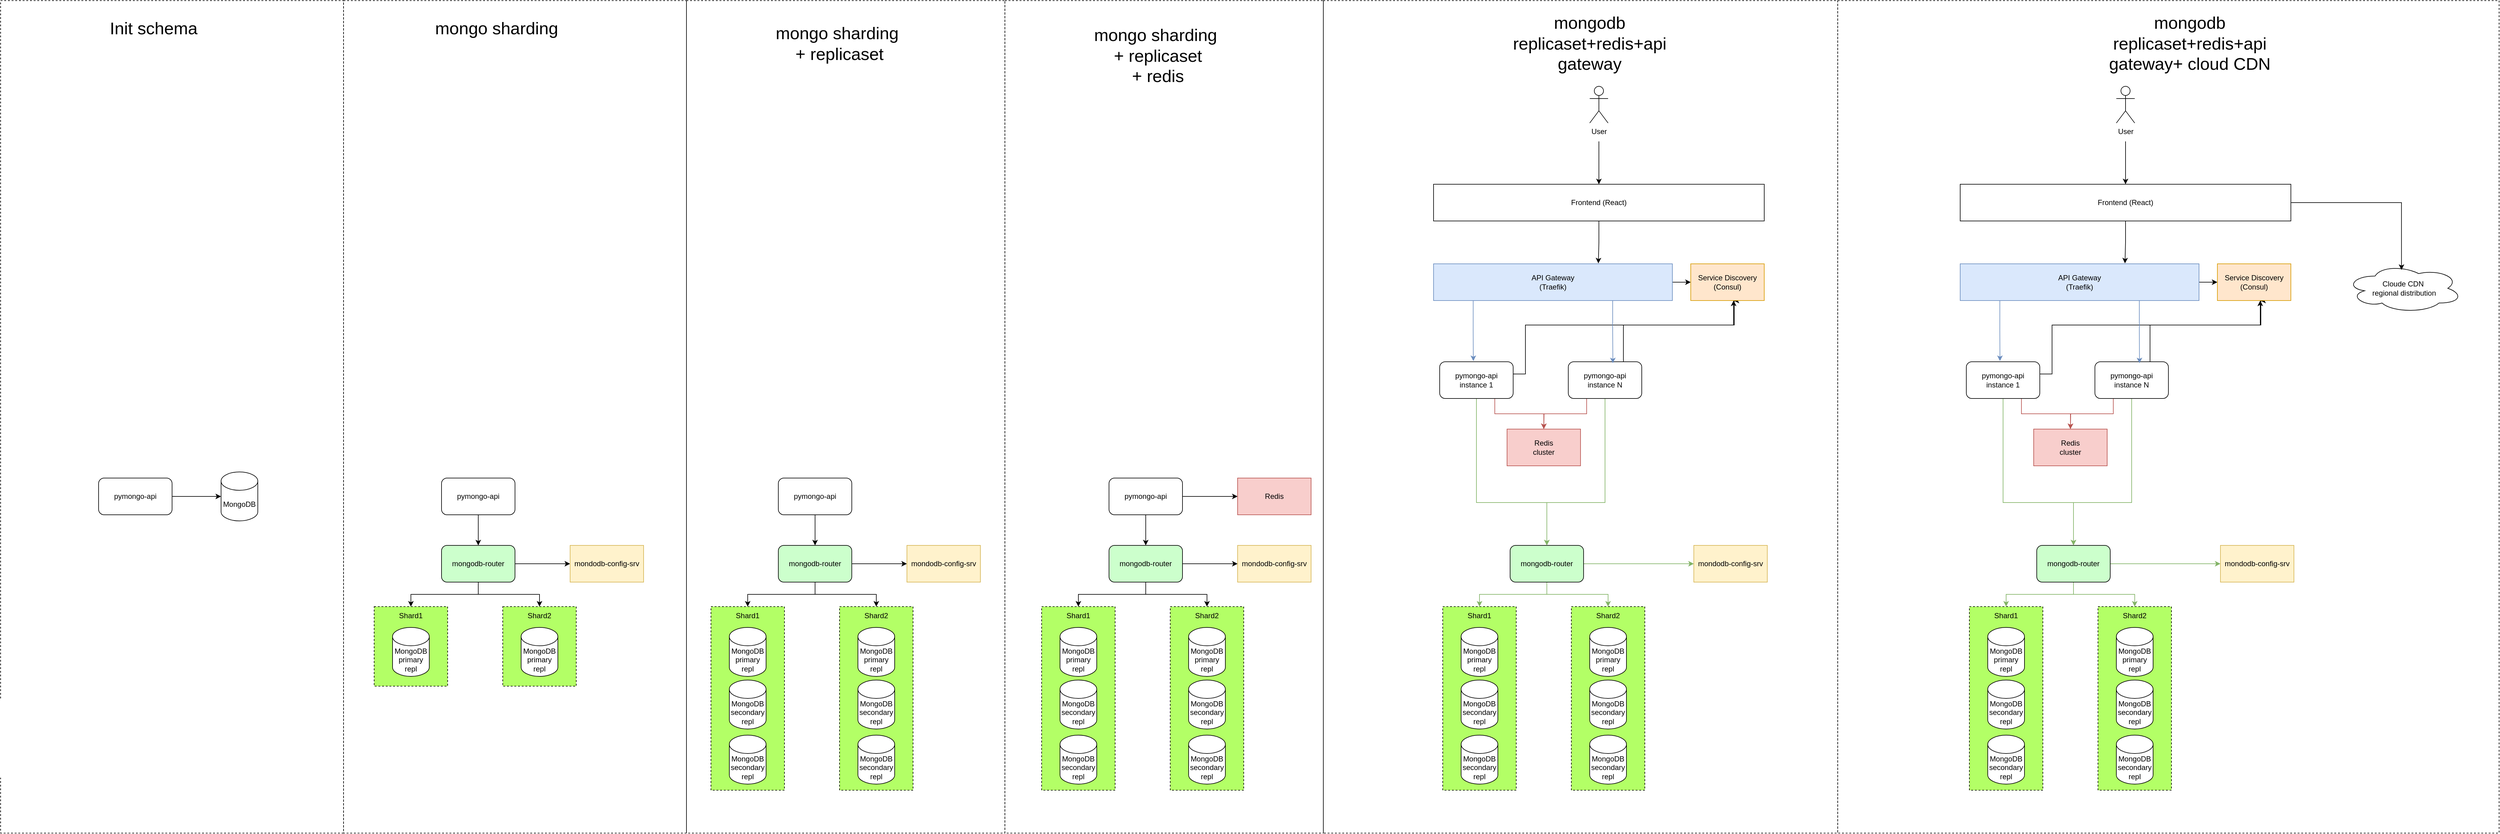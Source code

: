 <mxfile version="24.7.6">
  <diagram name="Page-1" id="-H_mtQnk-PTXWXPvYvuk">
    <mxGraphModel dx="7736" dy="3444" grid="1" gridSize="10" guides="1" tooltips="1" connect="1" arrows="1" fold="1" page="0" pageScale="1" pageWidth="1169" pageHeight="827" math="0" shadow="0">
      <root>
        <mxCell id="0" />
        <mxCell id="1" parent="0" />
        <mxCell id="Usay778_qNBnWEz8IT-f-153" value="" style="rounded=0;whiteSpace=wrap;html=1;dashed=1;fillColor=none;" vertex="1" parent="1">
          <mxGeometry x="-1640" y="-280" width="560" height="1360" as="geometry" />
        </mxCell>
        <mxCell id="Usay778_qNBnWEz8IT-f-7" value="" style="rounded=0;whiteSpace=wrap;html=1;dashed=1;fillColor=#B3FF66;" vertex="1" parent="1">
          <mxGeometry x="715" y="710" width="120" height="300" as="geometry" />
        </mxCell>
        <mxCell id="zA23MoTUsTF4_91t8viU-2" value="MongoDB" style="shape=cylinder3;whiteSpace=wrap;html=1;boundedLbl=1;backgroundOutline=1;size=15;" parent="1" vertex="1">
          <mxGeometry x="-1280" y="490" width="60" height="80" as="geometry" />
        </mxCell>
        <mxCell id="zA23MoTUsTF4_91t8viU-3" value="pymongo-api" style="rounded=1;whiteSpace=wrap;html=1;" parent="1" vertex="1">
          <mxGeometry x="-1480" y="500" width="120" height="60" as="geometry" />
        </mxCell>
        <mxCell id="zA23MoTUsTF4_91t8viU-4" style="edgeStyle=orthogonalEdgeStyle;rounded=0;orthogonalLoop=1;jettySize=auto;html=1;exitX=1;exitY=0.5;exitDx=0;exitDy=0;entryX=0;entryY=0.5;entryDx=0;entryDy=0;entryPerimeter=0;" parent="1" source="zA23MoTUsTF4_91t8viU-3" target="zA23MoTUsTF4_91t8viU-2" edge="1">
          <mxGeometry relative="1" as="geometry" />
        </mxCell>
        <mxCell id="Usay778_qNBnWEz8IT-f-20" style="edgeStyle=orthogonalEdgeStyle;rounded=0;orthogonalLoop=1;jettySize=auto;html=1;exitX=0.5;exitY=1;exitDx=0;exitDy=0;entryX=0.5;entryY=0;entryDx=0;entryDy=0;fillColor=#d5e8d4;strokeColor=#82b366;" edge="1" parent="1" source="Usay778_qNBnWEz8IT-f-2" target="Usay778_qNBnWEz8IT-f-6">
          <mxGeometry relative="1" as="geometry">
            <Array as="points">
              <mxPoint x="770" y="540" />
              <mxPoint x="885" y="540" />
            </Array>
          </mxGeometry>
        </mxCell>
        <mxCell id="Usay778_qNBnWEz8IT-f-70" style="edgeStyle=orthogonalEdgeStyle;rounded=0;orthogonalLoop=1;jettySize=auto;html=1;exitX=1;exitY=0.5;exitDx=0;exitDy=0;" edge="1" parent="1">
          <mxGeometry relative="1" as="geometry">
            <mxPoint x="1190" y="210" as="targetPoint" />
            <mxPoint x="830" y="330" as="sourcePoint" />
            <Array as="points">
              <mxPoint x="850" y="330" />
              <mxPoint x="850" y="250" />
              <mxPoint x="1191" y="250" />
              <mxPoint x="1191" y="210" />
            </Array>
          </mxGeometry>
        </mxCell>
        <mxCell id="Usay778_qNBnWEz8IT-f-80" style="edgeStyle=orthogonalEdgeStyle;rounded=0;orthogonalLoop=1;jettySize=auto;html=1;exitX=0.75;exitY=1;exitDx=0;exitDy=0;entryX=0.5;entryY=0;entryDx=0;entryDy=0;fillColor=#f8cecc;strokeColor=#b85450;" edge="1" parent="1" source="Usay778_qNBnWEz8IT-f-2" target="Usay778_qNBnWEz8IT-f-21">
          <mxGeometry relative="1" as="geometry" />
        </mxCell>
        <mxCell id="Usay778_qNBnWEz8IT-f-2" value="pymongo-api&lt;br&gt;instance 1" style="rounded=1;whiteSpace=wrap;html=1;" vertex="1" parent="1">
          <mxGeometry x="710" y="310" width="120" height="60" as="geometry" />
        </mxCell>
        <mxCell id="Usay778_qNBnWEz8IT-f-4" value="MongoDB&lt;br&gt;primary repl" style="shape=cylinder3;whiteSpace=wrap;html=1;boundedLbl=1;backgroundOutline=1;size=15;" vertex="1" parent="1">
          <mxGeometry x="745" y="744" width="60" height="80" as="geometry" />
        </mxCell>
        <mxCell id="Usay778_qNBnWEz8IT-f-17" style="edgeStyle=orthogonalEdgeStyle;rounded=0;orthogonalLoop=1;jettySize=auto;html=1;exitX=0.5;exitY=1;exitDx=0;exitDy=0;entryX=0.5;entryY=0;entryDx=0;entryDy=0;fillColor=#d5e8d4;strokeColor=#82b366;" edge="1" parent="1" source="Usay778_qNBnWEz8IT-f-6" target="Usay778_qNBnWEz8IT-f-8">
          <mxGeometry relative="1" as="geometry" />
        </mxCell>
        <mxCell id="Usay778_qNBnWEz8IT-f-18" style="edgeStyle=orthogonalEdgeStyle;rounded=0;orthogonalLoop=1;jettySize=auto;html=1;exitX=0.5;exitY=1;exitDx=0;exitDy=0;entryX=0.5;entryY=0;entryDx=0;entryDy=0;fillColor=#d5e8d4;strokeColor=#82b366;" edge="1" parent="1" source="Usay778_qNBnWEz8IT-f-6" target="Usay778_qNBnWEz8IT-f-13">
          <mxGeometry relative="1" as="geometry" />
        </mxCell>
        <mxCell id="Usay778_qNBnWEz8IT-f-19" style="edgeStyle=orthogonalEdgeStyle;rounded=0;orthogonalLoop=1;jettySize=auto;html=1;exitX=1;exitY=0.5;exitDx=0;exitDy=0;entryX=0;entryY=0.5;entryDx=0;entryDy=0;fillColor=#d5e8d4;strokeColor=#82b366;" edge="1" parent="1" source="Usay778_qNBnWEz8IT-f-6" target="Usay778_qNBnWEz8IT-f-16">
          <mxGeometry relative="1" as="geometry" />
        </mxCell>
        <mxCell id="Usay778_qNBnWEz8IT-f-6" value="mongodb-router" style="rounded=1;whiteSpace=wrap;html=1;fillColor=#CCFFCC;" vertex="1" parent="1">
          <mxGeometry x="825" y="610" width="120" height="60" as="geometry" />
        </mxCell>
        <mxCell id="Usay778_qNBnWEz8IT-f-8" value="Shard1" style="text;html=1;align=center;verticalAlign=middle;whiteSpace=wrap;rounded=0;" vertex="1" parent="1">
          <mxGeometry x="745" y="710" width="60" height="30" as="geometry" />
        </mxCell>
        <mxCell id="Usay778_qNBnWEz8IT-f-9" value="MongoDB&lt;br&gt;secondary repl" style="shape=cylinder3;whiteSpace=wrap;html=1;boundedLbl=1;backgroundOutline=1;size=15;" vertex="1" parent="1">
          <mxGeometry x="745" y="830" width="60" height="80" as="geometry" />
        </mxCell>
        <mxCell id="Usay778_qNBnWEz8IT-f-10" value="MongoDB&lt;br&gt;secondary repl" style="shape=cylinder3;whiteSpace=wrap;html=1;boundedLbl=1;backgroundOutline=1;size=15;" vertex="1" parent="1">
          <mxGeometry x="745" y="920" width="60" height="80" as="geometry" />
        </mxCell>
        <mxCell id="Usay778_qNBnWEz8IT-f-11" value="" style="rounded=0;whiteSpace=wrap;html=1;dashed=1;fillColor=#B3FF66;" vertex="1" parent="1">
          <mxGeometry x="925" y="710" width="120" height="300" as="geometry" />
        </mxCell>
        <mxCell id="Usay778_qNBnWEz8IT-f-12" value="MongoDB&lt;br&gt;primary repl" style="shape=cylinder3;whiteSpace=wrap;html=1;boundedLbl=1;backgroundOutline=1;size=15;" vertex="1" parent="1">
          <mxGeometry x="955" y="744" width="60" height="80" as="geometry" />
        </mxCell>
        <mxCell id="Usay778_qNBnWEz8IT-f-13" value="Shard2" style="text;html=1;align=center;verticalAlign=middle;whiteSpace=wrap;rounded=0;" vertex="1" parent="1">
          <mxGeometry x="955" y="710" width="60" height="30" as="geometry" />
        </mxCell>
        <mxCell id="Usay778_qNBnWEz8IT-f-14" value="MongoDB&lt;br&gt;secondary repl" style="shape=cylinder3;whiteSpace=wrap;html=1;boundedLbl=1;backgroundOutline=1;size=15;" vertex="1" parent="1">
          <mxGeometry x="955" y="830" width="60" height="80" as="geometry" />
        </mxCell>
        <mxCell id="Usay778_qNBnWEz8IT-f-15" value="MongoDB&lt;br&gt;secondary repl" style="shape=cylinder3;whiteSpace=wrap;html=1;boundedLbl=1;backgroundOutline=1;size=15;" vertex="1" parent="1">
          <mxGeometry x="955" y="920" width="60" height="80" as="geometry" />
        </mxCell>
        <mxCell id="Usay778_qNBnWEz8IT-f-16" value="mondodb-config-srv" style="rounded=0;whiteSpace=wrap;html=1;fillColor=#fff2cc;strokeColor=#d6b656;" vertex="1" parent="1">
          <mxGeometry x="1125" y="610" width="120" height="60" as="geometry" />
        </mxCell>
        <mxCell id="Usay778_qNBnWEz8IT-f-21" value="Redis&lt;br&gt;cluster" style="rounded=0;whiteSpace=wrap;html=1;fillColor=#f8cecc;strokeColor=#b85450;" vertex="1" parent="1">
          <mxGeometry x="820" y="420" width="120" height="60" as="geometry" />
        </mxCell>
        <mxCell id="Usay778_qNBnWEz8IT-f-42" value="" style="rounded=0;whiteSpace=wrap;html=1;dashed=1;fillColor=#B3FF66;" vertex="1" parent="1">
          <mxGeometry x="60" y="710" width="120" height="300" as="geometry" />
        </mxCell>
        <mxCell id="Usay778_qNBnWEz8IT-f-43" style="edgeStyle=orthogonalEdgeStyle;rounded=0;orthogonalLoop=1;jettySize=auto;html=1;exitX=0.5;exitY=1;exitDx=0;exitDy=0;entryX=0.5;entryY=0;entryDx=0;entryDy=0;" edge="1" parent="1" source="Usay778_qNBnWEz8IT-f-45" target="Usay778_qNBnWEz8IT-f-50">
          <mxGeometry relative="1" as="geometry" />
        </mxCell>
        <mxCell id="Usay778_qNBnWEz8IT-f-44" style="edgeStyle=orthogonalEdgeStyle;rounded=0;orthogonalLoop=1;jettySize=auto;html=1;exitX=1;exitY=0.5;exitDx=0;exitDy=0;entryX=0;entryY=0.5;entryDx=0;entryDy=0;" edge="1" parent="1" source="Usay778_qNBnWEz8IT-f-45" target="Usay778_qNBnWEz8IT-f-60">
          <mxGeometry relative="1" as="geometry" />
        </mxCell>
        <mxCell id="Usay778_qNBnWEz8IT-f-45" value="pymongo-api" style="rounded=1;whiteSpace=wrap;html=1;" vertex="1" parent="1">
          <mxGeometry x="170" y="500" width="120" height="60" as="geometry" />
        </mxCell>
        <mxCell id="Usay778_qNBnWEz8IT-f-46" value="MongoDB&lt;br&gt;primary repl" style="shape=cylinder3;whiteSpace=wrap;html=1;boundedLbl=1;backgroundOutline=1;size=15;" vertex="1" parent="1">
          <mxGeometry x="90" y="744" width="60" height="80" as="geometry" />
        </mxCell>
        <mxCell id="Usay778_qNBnWEz8IT-f-47" style="edgeStyle=orthogonalEdgeStyle;rounded=0;orthogonalLoop=1;jettySize=auto;html=1;exitX=0.5;exitY=1;exitDx=0;exitDy=0;entryX=0.5;entryY=0;entryDx=0;entryDy=0;" edge="1" parent="1" source="Usay778_qNBnWEz8IT-f-50" target="Usay778_qNBnWEz8IT-f-51">
          <mxGeometry relative="1" as="geometry" />
        </mxCell>
        <mxCell id="Usay778_qNBnWEz8IT-f-48" style="edgeStyle=orthogonalEdgeStyle;rounded=0;orthogonalLoop=1;jettySize=auto;html=1;exitX=0.5;exitY=1;exitDx=0;exitDy=0;entryX=0.5;entryY=0;entryDx=0;entryDy=0;" edge="1" parent="1" source="Usay778_qNBnWEz8IT-f-50" target="Usay778_qNBnWEz8IT-f-56">
          <mxGeometry relative="1" as="geometry" />
        </mxCell>
        <mxCell id="Usay778_qNBnWEz8IT-f-49" style="edgeStyle=orthogonalEdgeStyle;rounded=0;orthogonalLoop=1;jettySize=auto;html=1;exitX=1;exitY=0.5;exitDx=0;exitDy=0;entryX=0;entryY=0.5;entryDx=0;entryDy=0;" edge="1" parent="1" source="Usay778_qNBnWEz8IT-f-50" target="Usay778_qNBnWEz8IT-f-59">
          <mxGeometry relative="1" as="geometry" />
        </mxCell>
        <mxCell id="Usay778_qNBnWEz8IT-f-50" value="mongodb-router" style="rounded=1;whiteSpace=wrap;html=1;fillColor=#CCFFCC;" vertex="1" parent="1">
          <mxGeometry x="170" y="610" width="120" height="60" as="geometry" />
        </mxCell>
        <mxCell id="Usay778_qNBnWEz8IT-f-51" value="Shard1" style="text;html=1;align=center;verticalAlign=middle;whiteSpace=wrap;rounded=0;" vertex="1" parent="1">
          <mxGeometry x="90" y="710" width="60" height="30" as="geometry" />
        </mxCell>
        <mxCell id="Usay778_qNBnWEz8IT-f-52" value="MongoDB&lt;br&gt;secondary repl" style="shape=cylinder3;whiteSpace=wrap;html=1;boundedLbl=1;backgroundOutline=1;size=15;" vertex="1" parent="1">
          <mxGeometry x="90" y="830" width="60" height="80" as="geometry" />
        </mxCell>
        <mxCell id="Usay778_qNBnWEz8IT-f-53" value="MongoDB&lt;br&gt;secondary repl" style="shape=cylinder3;whiteSpace=wrap;html=1;boundedLbl=1;backgroundOutline=1;size=15;" vertex="1" parent="1">
          <mxGeometry x="90" y="920" width="60" height="80" as="geometry" />
        </mxCell>
        <mxCell id="Usay778_qNBnWEz8IT-f-54" value="" style="rounded=0;whiteSpace=wrap;html=1;dashed=1;fillColor=#B3FF66;" vertex="1" parent="1">
          <mxGeometry x="270" y="710" width="120" height="300" as="geometry" />
        </mxCell>
        <mxCell id="Usay778_qNBnWEz8IT-f-55" value="MongoDB&lt;br&gt;primary repl" style="shape=cylinder3;whiteSpace=wrap;html=1;boundedLbl=1;backgroundOutline=1;size=15;" vertex="1" parent="1">
          <mxGeometry x="300" y="744" width="60" height="80" as="geometry" />
        </mxCell>
        <mxCell id="Usay778_qNBnWEz8IT-f-56" value="Shard2" style="text;html=1;align=center;verticalAlign=middle;whiteSpace=wrap;rounded=0;" vertex="1" parent="1">
          <mxGeometry x="300" y="710" width="60" height="30" as="geometry" />
        </mxCell>
        <mxCell id="Usay778_qNBnWEz8IT-f-57" value="MongoDB&lt;br&gt;secondary repl" style="shape=cylinder3;whiteSpace=wrap;html=1;boundedLbl=1;backgroundOutline=1;size=15;" vertex="1" parent="1">
          <mxGeometry x="300" y="830" width="60" height="80" as="geometry" />
        </mxCell>
        <mxCell id="Usay778_qNBnWEz8IT-f-58" value="MongoDB&lt;br&gt;secondary repl" style="shape=cylinder3;whiteSpace=wrap;html=1;boundedLbl=1;backgroundOutline=1;size=15;" vertex="1" parent="1">
          <mxGeometry x="300" y="920" width="60" height="80" as="geometry" />
        </mxCell>
        <mxCell id="Usay778_qNBnWEz8IT-f-59" value="mondodb-config-srv" style="rounded=0;whiteSpace=wrap;html=1;fillColor=#fff2cc;strokeColor=#d6b656;" vertex="1" parent="1">
          <mxGeometry x="380" y="610" width="120" height="60" as="geometry" />
        </mxCell>
        <mxCell id="Usay778_qNBnWEz8IT-f-60" value="Redis" style="rounded=0;whiteSpace=wrap;html=1;fillColor=#f8cecc;strokeColor=#b85450;" vertex="1" parent="1">
          <mxGeometry x="380" y="500" width="120" height="60" as="geometry" />
        </mxCell>
        <mxCell id="Usay778_qNBnWEz8IT-f-79" style="edgeStyle=orthogonalEdgeStyle;rounded=0;orthogonalLoop=1;jettySize=auto;html=1;exitX=1;exitY=0.5;exitDx=0;exitDy=0;entryX=0;entryY=0.5;entryDx=0;entryDy=0;" edge="1" parent="1" source="Usay778_qNBnWEz8IT-f-61" target="Usay778_qNBnWEz8IT-f-62">
          <mxGeometry relative="1" as="geometry" />
        </mxCell>
        <mxCell id="Usay778_qNBnWEz8IT-f-61" value="API Gateway&lt;br&gt;(Traefik)" style="rounded=0;whiteSpace=wrap;html=1;fillColor=#dae8fc;strokeColor=#6c8ebf;" vertex="1" parent="1">
          <mxGeometry x="700" y="150" width="390" height="60" as="geometry" />
        </mxCell>
        <mxCell id="Usay778_qNBnWEz8IT-f-62" value="Service Discovery&lt;br&gt;(Consul)" style="rounded=0;whiteSpace=wrap;html=1;fillColor=#ffe6cc;strokeColor=#d79b00;" vertex="1" parent="1">
          <mxGeometry x="1120" y="150" width="120" height="60" as="geometry" />
        </mxCell>
        <mxCell id="Usay778_qNBnWEz8IT-f-64" style="edgeStyle=orthogonalEdgeStyle;rounded=0;orthogonalLoop=1;jettySize=auto;html=1;exitX=0.5;exitY=1;exitDx=0;exitDy=0;entryX=0.5;entryY=0;entryDx=0;entryDy=0;fillColor=#d5e8d4;strokeColor=#82b366;" edge="1" parent="1" source="Usay778_qNBnWEz8IT-f-63" target="Usay778_qNBnWEz8IT-f-6">
          <mxGeometry relative="1" as="geometry">
            <Array as="points">
              <mxPoint x="980" y="540" />
              <mxPoint x="885" y="540" />
            </Array>
          </mxGeometry>
        </mxCell>
        <mxCell id="Usay778_qNBnWEz8IT-f-73" style="edgeStyle=orthogonalEdgeStyle;rounded=0;orthogonalLoop=1;jettySize=auto;html=1;exitX=0.75;exitY=0;exitDx=0;exitDy=0;" edge="1" parent="1" source="Usay778_qNBnWEz8IT-f-63">
          <mxGeometry relative="1" as="geometry">
            <mxPoint x="1190" y="210" as="targetPoint" />
            <Array as="points">
              <mxPoint x="1010" y="250" />
              <mxPoint x="1190" y="250" />
            </Array>
          </mxGeometry>
        </mxCell>
        <mxCell id="Usay778_qNBnWEz8IT-f-81" style="edgeStyle=orthogonalEdgeStyle;rounded=0;orthogonalLoop=1;jettySize=auto;html=1;exitX=0.25;exitY=1;exitDx=0;exitDy=0;fillColor=#f8cecc;strokeColor=#b85450;" edge="1" parent="1" source="Usay778_qNBnWEz8IT-f-63">
          <mxGeometry relative="1" as="geometry">
            <mxPoint x="880" y="420" as="targetPoint" />
          </mxGeometry>
        </mxCell>
        <mxCell id="Usay778_qNBnWEz8IT-f-63" value="pymongo-api&lt;br&gt;instance N" style="rounded=1;whiteSpace=wrap;html=1;" vertex="1" parent="1">
          <mxGeometry x="920" y="310" width="120" height="60" as="geometry" />
        </mxCell>
        <mxCell id="Usay778_qNBnWEz8IT-f-67" style="edgeStyle=orthogonalEdgeStyle;rounded=0;orthogonalLoop=1;jettySize=auto;html=1;exitX=0.166;exitY=1.004;exitDx=0;exitDy=0;entryX=0.458;entryY=-0.019;entryDx=0;entryDy=0;entryPerimeter=0;fillColor=#dae8fc;strokeColor=#6c8ebf;exitPerimeter=0;" edge="1" parent="1" source="Usay778_qNBnWEz8IT-f-61" target="Usay778_qNBnWEz8IT-f-2">
          <mxGeometry relative="1" as="geometry" />
        </mxCell>
        <mxCell id="Usay778_qNBnWEz8IT-f-68" style="edgeStyle=orthogonalEdgeStyle;rounded=0;orthogonalLoop=1;jettySize=auto;html=1;exitX=0.75;exitY=1;exitDx=0;exitDy=0;entryX=0.607;entryY=0.04;entryDx=0;entryDy=0;entryPerimeter=0;fillColor=#dae8fc;strokeColor=#6c8ebf;" edge="1" parent="1" source="Usay778_qNBnWEz8IT-f-61" target="Usay778_qNBnWEz8IT-f-63">
          <mxGeometry relative="1" as="geometry" />
        </mxCell>
        <mxCell id="Usay778_qNBnWEz8IT-f-74" value="Frontend (React)" style="rounded=0;whiteSpace=wrap;html=1;" vertex="1" parent="1">
          <mxGeometry x="700" y="20" width="540" height="60" as="geometry" />
        </mxCell>
        <mxCell id="Usay778_qNBnWEz8IT-f-75" value="User" style="shape=umlActor;verticalLabelPosition=bottom;verticalAlign=top;html=1;outlineConnect=0;" vertex="1" parent="1">
          <mxGeometry x="955" y="-140" width="30" height="60" as="geometry" />
        </mxCell>
        <mxCell id="Usay778_qNBnWEz8IT-f-77" value="" style="endArrow=classic;html=1;rounded=0;entryX=0.5;entryY=0;entryDx=0;entryDy=0;" edge="1" parent="1" target="Usay778_qNBnWEz8IT-f-74">
          <mxGeometry width="50" height="50" relative="1" as="geometry">
            <mxPoint x="970" y="-50" as="sourcePoint" />
            <mxPoint x="1080" y="10" as="targetPoint" />
          </mxGeometry>
        </mxCell>
        <mxCell id="Usay778_qNBnWEz8IT-f-78" style="edgeStyle=orthogonalEdgeStyle;rounded=0;orthogonalLoop=1;jettySize=auto;html=1;exitX=0.5;exitY=1;exitDx=0;exitDy=0;entryX=0.69;entryY=-0.012;entryDx=0;entryDy=0;entryPerimeter=0;" edge="1" parent="1" source="Usay778_qNBnWEz8IT-f-74" target="Usay778_qNBnWEz8IT-f-61">
          <mxGeometry relative="1" as="geometry" />
        </mxCell>
        <mxCell id="Usay778_qNBnWEz8IT-f-82" value="" style="rounded=0;whiteSpace=wrap;html=1;dashed=1;fillColor=#B3FF66;" vertex="1" parent="1">
          <mxGeometry x="1575" y="710" width="120" height="300" as="geometry" />
        </mxCell>
        <mxCell id="Usay778_qNBnWEz8IT-f-83" style="edgeStyle=orthogonalEdgeStyle;rounded=0;orthogonalLoop=1;jettySize=auto;html=1;exitX=0.5;exitY=1;exitDx=0;exitDy=0;entryX=0.5;entryY=0;entryDx=0;entryDy=0;fillColor=#d5e8d4;strokeColor=#82b366;" edge="1" parent="1" source="Usay778_qNBnWEz8IT-f-86" target="Usay778_qNBnWEz8IT-f-91">
          <mxGeometry relative="1" as="geometry">
            <Array as="points">
              <mxPoint x="1630" y="540" />
              <mxPoint x="1745" y="540" />
            </Array>
          </mxGeometry>
        </mxCell>
        <mxCell id="Usay778_qNBnWEz8IT-f-84" style="edgeStyle=orthogonalEdgeStyle;rounded=0;orthogonalLoop=1;jettySize=auto;html=1;exitX=1;exitY=0.5;exitDx=0;exitDy=0;" edge="1" parent="1">
          <mxGeometry relative="1" as="geometry">
            <mxPoint x="2050" y="210" as="targetPoint" />
            <mxPoint x="1690" y="330" as="sourcePoint" />
            <Array as="points">
              <mxPoint x="1710" y="330" />
              <mxPoint x="1710" y="250" />
              <mxPoint x="2051" y="250" />
              <mxPoint x="2051" y="210" />
            </Array>
          </mxGeometry>
        </mxCell>
        <mxCell id="Usay778_qNBnWEz8IT-f-85" style="edgeStyle=orthogonalEdgeStyle;rounded=0;orthogonalLoop=1;jettySize=auto;html=1;exitX=0.75;exitY=1;exitDx=0;exitDy=0;entryX=0.5;entryY=0;entryDx=0;entryDy=0;fillColor=#f8cecc;strokeColor=#b85450;" edge="1" parent="1" source="Usay778_qNBnWEz8IT-f-86" target="Usay778_qNBnWEz8IT-f-101">
          <mxGeometry relative="1" as="geometry" />
        </mxCell>
        <mxCell id="Usay778_qNBnWEz8IT-f-86" value="pymongo-api&lt;br&gt;instance 1" style="rounded=1;whiteSpace=wrap;html=1;" vertex="1" parent="1">
          <mxGeometry x="1570" y="310" width="120" height="60" as="geometry" />
        </mxCell>
        <mxCell id="Usay778_qNBnWEz8IT-f-87" value="MongoDB&lt;br&gt;primary repl" style="shape=cylinder3;whiteSpace=wrap;html=1;boundedLbl=1;backgroundOutline=1;size=15;" vertex="1" parent="1">
          <mxGeometry x="1605" y="744" width="60" height="80" as="geometry" />
        </mxCell>
        <mxCell id="Usay778_qNBnWEz8IT-f-88" style="edgeStyle=orthogonalEdgeStyle;rounded=0;orthogonalLoop=1;jettySize=auto;html=1;exitX=0.5;exitY=1;exitDx=0;exitDy=0;entryX=0.5;entryY=0;entryDx=0;entryDy=0;fillColor=#d5e8d4;strokeColor=#82b366;" edge="1" parent="1" source="Usay778_qNBnWEz8IT-f-91" target="Usay778_qNBnWEz8IT-f-92">
          <mxGeometry relative="1" as="geometry" />
        </mxCell>
        <mxCell id="Usay778_qNBnWEz8IT-f-89" style="edgeStyle=orthogonalEdgeStyle;rounded=0;orthogonalLoop=1;jettySize=auto;html=1;exitX=0.5;exitY=1;exitDx=0;exitDy=0;entryX=0.5;entryY=0;entryDx=0;entryDy=0;fillColor=#d5e8d4;strokeColor=#82b366;" edge="1" parent="1" source="Usay778_qNBnWEz8IT-f-91" target="Usay778_qNBnWEz8IT-f-97">
          <mxGeometry relative="1" as="geometry" />
        </mxCell>
        <mxCell id="Usay778_qNBnWEz8IT-f-90" style="edgeStyle=orthogonalEdgeStyle;rounded=0;orthogonalLoop=1;jettySize=auto;html=1;exitX=1;exitY=0.5;exitDx=0;exitDy=0;entryX=0;entryY=0.5;entryDx=0;entryDy=0;fillColor=#d5e8d4;strokeColor=#82b366;" edge="1" parent="1" source="Usay778_qNBnWEz8IT-f-91" target="Usay778_qNBnWEz8IT-f-100">
          <mxGeometry relative="1" as="geometry" />
        </mxCell>
        <mxCell id="Usay778_qNBnWEz8IT-f-91" value="mongodb-router" style="rounded=1;whiteSpace=wrap;html=1;fillColor=#CCFFCC;" vertex="1" parent="1">
          <mxGeometry x="1685" y="610" width="120" height="60" as="geometry" />
        </mxCell>
        <mxCell id="Usay778_qNBnWEz8IT-f-92" value="Shard1" style="text;html=1;align=center;verticalAlign=middle;whiteSpace=wrap;rounded=0;" vertex="1" parent="1">
          <mxGeometry x="1605" y="710" width="60" height="30" as="geometry" />
        </mxCell>
        <mxCell id="Usay778_qNBnWEz8IT-f-93" value="MongoDB&lt;br&gt;secondary repl" style="shape=cylinder3;whiteSpace=wrap;html=1;boundedLbl=1;backgroundOutline=1;size=15;" vertex="1" parent="1">
          <mxGeometry x="1605" y="830" width="60" height="80" as="geometry" />
        </mxCell>
        <mxCell id="Usay778_qNBnWEz8IT-f-94" value="MongoDB&lt;br&gt;secondary repl" style="shape=cylinder3;whiteSpace=wrap;html=1;boundedLbl=1;backgroundOutline=1;size=15;" vertex="1" parent="1">
          <mxGeometry x="1605" y="920" width="60" height="80" as="geometry" />
        </mxCell>
        <mxCell id="Usay778_qNBnWEz8IT-f-95" value="" style="rounded=0;whiteSpace=wrap;html=1;dashed=1;fillColor=#B3FF66;" vertex="1" parent="1">
          <mxGeometry x="1785" y="710" width="120" height="300" as="geometry" />
        </mxCell>
        <mxCell id="Usay778_qNBnWEz8IT-f-96" value="MongoDB&lt;br&gt;primary repl" style="shape=cylinder3;whiteSpace=wrap;html=1;boundedLbl=1;backgroundOutline=1;size=15;" vertex="1" parent="1">
          <mxGeometry x="1815" y="744" width="60" height="80" as="geometry" />
        </mxCell>
        <mxCell id="Usay778_qNBnWEz8IT-f-97" value="Shard2" style="text;html=1;align=center;verticalAlign=middle;whiteSpace=wrap;rounded=0;" vertex="1" parent="1">
          <mxGeometry x="1815" y="710" width="60" height="30" as="geometry" />
        </mxCell>
        <mxCell id="Usay778_qNBnWEz8IT-f-98" value="MongoDB&lt;br&gt;secondary repl" style="shape=cylinder3;whiteSpace=wrap;html=1;boundedLbl=1;backgroundOutline=1;size=15;" vertex="1" parent="1">
          <mxGeometry x="1815" y="830" width="60" height="80" as="geometry" />
        </mxCell>
        <mxCell id="Usay778_qNBnWEz8IT-f-99" value="MongoDB&lt;br&gt;secondary repl" style="shape=cylinder3;whiteSpace=wrap;html=1;boundedLbl=1;backgroundOutline=1;size=15;" vertex="1" parent="1">
          <mxGeometry x="1815" y="920" width="60" height="80" as="geometry" />
        </mxCell>
        <mxCell id="Usay778_qNBnWEz8IT-f-100" value="mondodb-config-srv" style="rounded=0;whiteSpace=wrap;html=1;fillColor=#fff2cc;strokeColor=#d6b656;" vertex="1" parent="1">
          <mxGeometry x="1985" y="610" width="120" height="60" as="geometry" />
        </mxCell>
        <mxCell id="Usay778_qNBnWEz8IT-f-101" value="Redis&lt;br&gt;cluster" style="rounded=0;whiteSpace=wrap;html=1;fillColor=#f8cecc;strokeColor=#b85450;" vertex="1" parent="1">
          <mxGeometry x="1680" y="420" width="120" height="60" as="geometry" />
        </mxCell>
        <mxCell id="Usay778_qNBnWEz8IT-f-102" style="edgeStyle=orthogonalEdgeStyle;rounded=0;orthogonalLoop=1;jettySize=auto;html=1;exitX=1;exitY=0.5;exitDx=0;exitDy=0;entryX=0;entryY=0.5;entryDx=0;entryDy=0;" edge="1" parent="1" source="Usay778_qNBnWEz8IT-f-103" target="Usay778_qNBnWEz8IT-f-104">
          <mxGeometry relative="1" as="geometry" />
        </mxCell>
        <mxCell id="Usay778_qNBnWEz8IT-f-103" value="API Gateway&lt;br&gt;(Traefik)" style="rounded=0;whiteSpace=wrap;html=1;fillColor=#dae8fc;strokeColor=#6c8ebf;" vertex="1" parent="1">
          <mxGeometry x="1560" y="150" width="390" height="60" as="geometry" />
        </mxCell>
        <mxCell id="Usay778_qNBnWEz8IT-f-104" value="Service Discovery&lt;br&gt;(Consul)" style="rounded=0;whiteSpace=wrap;html=1;fillColor=#ffe6cc;strokeColor=#d79b00;" vertex="1" parent="1">
          <mxGeometry x="1980" y="150" width="120" height="60" as="geometry" />
        </mxCell>
        <mxCell id="Usay778_qNBnWEz8IT-f-105" style="edgeStyle=orthogonalEdgeStyle;rounded=0;orthogonalLoop=1;jettySize=auto;html=1;exitX=0.5;exitY=1;exitDx=0;exitDy=0;entryX=0.5;entryY=0;entryDx=0;entryDy=0;fillColor=#d5e8d4;strokeColor=#82b366;" edge="1" parent="1" source="Usay778_qNBnWEz8IT-f-108" target="Usay778_qNBnWEz8IT-f-91">
          <mxGeometry relative="1" as="geometry">
            <Array as="points">
              <mxPoint x="1840" y="540" />
              <mxPoint x="1745" y="540" />
            </Array>
          </mxGeometry>
        </mxCell>
        <mxCell id="Usay778_qNBnWEz8IT-f-106" style="edgeStyle=orthogonalEdgeStyle;rounded=0;orthogonalLoop=1;jettySize=auto;html=1;exitX=0.75;exitY=0;exitDx=0;exitDy=0;" edge="1" parent="1" source="Usay778_qNBnWEz8IT-f-108">
          <mxGeometry relative="1" as="geometry">
            <mxPoint x="2050" y="210" as="targetPoint" />
            <Array as="points">
              <mxPoint x="1870" y="250" />
              <mxPoint x="2050" y="250" />
            </Array>
          </mxGeometry>
        </mxCell>
        <mxCell id="Usay778_qNBnWEz8IT-f-107" style="edgeStyle=orthogonalEdgeStyle;rounded=0;orthogonalLoop=1;jettySize=auto;html=1;exitX=0.25;exitY=1;exitDx=0;exitDy=0;fillColor=#f8cecc;strokeColor=#b85450;" edge="1" parent="1" source="Usay778_qNBnWEz8IT-f-108">
          <mxGeometry relative="1" as="geometry">
            <mxPoint x="1740" y="420" as="targetPoint" />
          </mxGeometry>
        </mxCell>
        <mxCell id="Usay778_qNBnWEz8IT-f-108" value="pymongo-api&lt;br&gt;instance N" style="rounded=1;whiteSpace=wrap;html=1;" vertex="1" parent="1">
          <mxGeometry x="1780" y="310" width="120" height="60" as="geometry" />
        </mxCell>
        <mxCell id="Usay778_qNBnWEz8IT-f-109" style="edgeStyle=orthogonalEdgeStyle;rounded=0;orthogonalLoop=1;jettySize=auto;html=1;exitX=0.166;exitY=1.004;exitDx=0;exitDy=0;entryX=0.458;entryY=-0.019;entryDx=0;entryDy=0;entryPerimeter=0;fillColor=#dae8fc;strokeColor=#6c8ebf;exitPerimeter=0;" edge="1" parent="1" source="Usay778_qNBnWEz8IT-f-103" target="Usay778_qNBnWEz8IT-f-86">
          <mxGeometry relative="1" as="geometry" />
        </mxCell>
        <mxCell id="Usay778_qNBnWEz8IT-f-110" style="edgeStyle=orthogonalEdgeStyle;rounded=0;orthogonalLoop=1;jettySize=auto;html=1;exitX=0.75;exitY=1;exitDx=0;exitDy=0;entryX=0.607;entryY=0.04;entryDx=0;entryDy=0;entryPerimeter=0;fillColor=#dae8fc;strokeColor=#6c8ebf;" edge="1" parent="1" source="Usay778_qNBnWEz8IT-f-103" target="Usay778_qNBnWEz8IT-f-108">
          <mxGeometry relative="1" as="geometry" />
        </mxCell>
        <mxCell id="Usay778_qNBnWEz8IT-f-111" value="Frontend (React)" style="rounded=0;whiteSpace=wrap;html=1;" vertex="1" parent="1">
          <mxGeometry x="1560" y="20" width="540" height="60" as="geometry" />
        </mxCell>
        <mxCell id="Usay778_qNBnWEz8IT-f-112" value="User" style="shape=umlActor;verticalLabelPosition=bottom;verticalAlign=top;html=1;outlineConnect=0;" vertex="1" parent="1">
          <mxGeometry x="1815" y="-140" width="30" height="60" as="geometry" />
        </mxCell>
        <mxCell id="Usay778_qNBnWEz8IT-f-113" value="" style="endArrow=classic;html=1;rounded=0;entryX=0.5;entryY=0;entryDx=0;entryDy=0;" edge="1" parent="1" target="Usay778_qNBnWEz8IT-f-111">
          <mxGeometry width="50" height="50" relative="1" as="geometry">
            <mxPoint x="1830" y="-50" as="sourcePoint" />
            <mxPoint x="1940" y="10" as="targetPoint" />
          </mxGeometry>
        </mxCell>
        <mxCell id="Usay778_qNBnWEz8IT-f-114" style="edgeStyle=orthogonalEdgeStyle;rounded=0;orthogonalLoop=1;jettySize=auto;html=1;exitX=0.5;exitY=1;exitDx=0;exitDy=0;entryX=0.69;entryY=-0.012;entryDx=0;entryDy=0;entryPerimeter=0;" edge="1" parent="1" source="Usay778_qNBnWEz8IT-f-111" target="Usay778_qNBnWEz8IT-f-103">
          <mxGeometry relative="1" as="geometry" />
        </mxCell>
        <mxCell id="Usay778_qNBnWEz8IT-f-115" value="Cloude CDN&amp;nbsp;&lt;br&gt;regional distribution" style="ellipse;shape=cloud;whiteSpace=wrap;html=1;" vertex="1" parent="1">
          <mxGeometry x="2190" y="150" width="190" height="80" as="geometry" />
        </mxCell>
        <mxCell id="Usay778_qNBnWEz8IT-f-116" style="edgeStyle=orthogonalEdgeStyle;rounded=0;orthogonalLoop=1;jettySize=auto;html=1;exitX=1;exitY=0.5;exitDx=0;exitDy=0;entryX=0.477;entryY=0.125;entryDx=0;entryDy=0;entryPerimeter=0;" edge="1" parent="1" source="Usay778_qNBnWEz8IT-f-111" target="Usay778_qNBnWEz8IT-f-115">
          <mxGeometry relative="1" as="geometry" />
        </mxCell>
        <mxCell id="Usay778_qNBnWEz8IT-f-117" value="" style="rounded=0;whiteSpace=wrap;html=1;dashed=1;fillColor=#B3FF66;" vertex="1" parent="1">
          <mxGeometry x="-480" y="710" width="120" height="300" as="geometry" />
        </mxCell>
        <mxCell id="Usay778_qNBnWEz8IT-f-118" style="edgeStyle=orthogonalEdgeStyle;rounded=0;orthogonalLoop=1;jettySize=auto;html=1;exitX=0.5;exitY=1;exitDx=0;exitDy=0;entryX=0.5;entryY=0;entryDx=0;entryDy=0;" edge="1" parent="1" source="Usay778_qNBnWEz8IT-f-120" target="Usay778_qNBnWEz8IT-f-125">
          <mxGeometry relative="1" as="geometry" />
        </mxCell>
        <mxCell id="Usay778_qNBnWEz8IT-f-120" value="pymongo-api" style="rounded=1;whiteSpace=wrap;html=1;" vertex="1" parent="1">
          <mxGeometry x="-370" y="500" width="120" height="60" as="geometry" />
        </mxCell>
        <mxCell id="Usay778_qNBnWEz8IT-f-121" value="MongoDB&lt;br&gt;primary repl" style="shape=cylinder3;whiteSpace=wrap;html=1;boundedLbl=1;backgroundOutline=1;size=15;" vertex="1" parent="1">
          <mxGeometry x="-450" y="744" width="60" height="80" as="geometry" />
        </mxCell>
        <mxCell id="Usay778_qNBnWEz8IT-f-122" style="edgeStyle=orthogonalEdgeStyle;rounded=0;orthogonalLoop=1;jettySize=auto;html=1;exitX=0.5;exitY=1;exitDx=0;exitDy=0;entryX=0.5;entryY=0;entryDx=0;entryDy=0;" edge="1" parent="1" source="Usay778_qNBnWEz8IT-f-125" target="Usay778_qNBnWEz8IT-f-126">
          <mxGeometry relative="1" as="geometry" />
        </mxCell>
        <mxCell id="Usay778_qNBnWEz8IT-f-123" style="edgeStyle=orthogonalEdgeStyle;rounded=0;orthogonalLoop=1;jettySize=auto;html=1;exitX=0.5;exitY=1;exitDx=0;exitDy=0;entryX=0.5;entryY=0;entryDx=0;entryDy=0;" edge="1" parent="1" source="Usay778_qNBnWEz8IT-f-125" target="Usay778_qNBnWEz8IT-f-131">
          <mxGeometry relative="1" as="geometry" />
        </mxCell>
        <mxCell id="Usay778_qNBnWEz8IT-f-124" style="edgeStyle=orthogonalEdgeStyle;rounded=0;orthogonalLoop=1;jettySize=auto;html=1;exitX=1;exitY=0.5;exitDx=0;exitDy=0;entryX=0;entryY=0.5;entryDx=0;entryDy=0;" edge="1" parent="1" source="Usay778_qNBnWEz8IT-f-125" target="Usay778_qNBnWEz8IT-f-134">
          <mxGeometry relative="1" as="geometry" />
        </mxCell>
        <mxCell id="Usay778_qNBnWEz8IT-f-125" value="mongodb-router" style="rounded=1;whiteSpace=wrap;html=1;fillColor=#CCFFCC;" vertex="1" parent="1">
          <mxGeometry x="-370" y="610" width="120" height="60" as="geometry" />
        </mxCell>
        <mxCell id="Usay778_qNBnWEz8IT-f-126" value="Shard1" style="text;html=1;align=center;verticalAlign=middle;whiteSpace=wrap;rounded=0;" vertex="1" parent="1">
          <mxGeometry x="-450" y="710" width="60" height="30" as="geometry" />
        </mxCell>
        <mxCell id="Usay778_qNBnWEz8IT-f-127" value="MongoDB&lt;br&gt;secondary repl" style="shape=cylinder3;whiteSpace=wrap;html=1;boundedLbl=1;backgroundOutline=1;size=15;" vertex="1" parent="1">
          <mxGeometry x="-450" y="830" width="60" height="80" as="geometry" />
        </mxCell>
        <mxCell id="Usay778_qNBnWEz8IT-f-128" value="MongoDB&lt;br&gt;secondary repl" style="shape=cylinder3;whiteSpace=wrap;html=1;boundedLbl=1;backgroundOutline=1;size=15;" vertex="1" parent="1">
          <mxGeometry x="-450" y="920" width="60" height="80" as="geometry" />
        </mxCell>
        <mxCell id="Usay778_qNBnWEz8IT-f-129" value="" style="rounded=0;whiteSpace=wrap;html=1;dashed=1;fillColor=#B3FF66;" vertex="1" parent="1">
          <mxGeometry x="-270" y="710" width="120" height="300" as="geometry" />
        </mxCell>
        <mxCell id="Usay778_qNBnWEz8IT-f-130" value="MongoDB&lt;br&gt;primary repl" style="shape=cylinder3;whiteSpace=wrap;html=1;boundedLbl=1;backgroundOutline=1;size=15;" vertex="1" parent="1">
          <mxGeometry x="-240" y="744" width="60" height="80" as="geometry" />
        </mxCell>
        <mxCell id="Usay778_qNBnWEz8IT-f-131" value="Shard2" style="text;html=1;align=center;verticalAlign=middle;whiteSpace=wrap;rounded=0;" vertex="1" parent="1">
          <mxGeometry x="-240" y="710" width="60" height="30" as="geometry" />
        </mxCell>
        <mxCell id="Usay778_qNBnWEz8IT-f-132" value="MongoDB&lt;br&gt;secondary repl" style="shape=cylinder3;whiteSpace=wrap;html=1;boundedLbl=1;backgroundOutline=1;size=15;" vertex="1" parent="1">
          <mxGeometry x="-240" y="830" width="60" height="80" as="geometry" />
        </mxCell>
        <mxCell id="Usay778_qNBnWEz8IT-f-133" value="MongoDB&lt;br&gt;secondary repl" style="shape=cylinder3;whiteSpace=wrap;html=1;boundedLbl=1;backgroundOutline=1;size=15;" vertex="1" parent="1">
          <mxGeometry x="-240" y="920" width="60" height="80" as="geometry" />
        </mxCell>
        <mxCell id="Usay778_qNBnWEz8IT-f-134" value="mondodb-config-srv" style="rounded=0;whiteSpace=wrap;html=1;fillColor=#fff2cc;strokeColor=#d6b656;" vertex="1" parent="1">
          <mxGeometry x="-160" y="610" width="120" height="60" as="geometry" />
        </mxCell>
        <mxCell id="Usay778_qNBnWEz8IT-f-136" value="" style="rounded=0;whiteSpace=wrap;html=1;dashed=1;fillColor=#B3FF66;" vertex="1" parent="1">
          <mxGeometry x="-1030" y="710" width="120" height="130" as="geometry" />
        </mxCell>
        <mxCell id="Usay778_qNBnWEz8IT-f-137" style="edgeStyle=orthogonalEdgeStyle;rounded=0;orthogonalLoop=1;jettySize=auto;html=1;exitX=0.5;exitY=1;exitDx=0;exitDy=0;entryX=0.5;entryY=0;entryDx=0;entryDy=0;" edge="1" parent="1" source="Usay778_qNBnWEz8IT-f-138" target="Usay778_qNBnWEz8IT-f-143">
          <mxGeometry relative="1" as="geometry" />
        </mxCell>
        <mxCell id="Usay778_qNBnWEz8IT-f-138" value="pymongo-api" style="rounded=1;whiteSpace=wrap;html=1;" vertex="1" parent="1">
          <mxGeometry x="-920" y="500" width="120" height="60" as="geometry" />
        </mxCell>
        <mxCell id="Usay778_qNBnWEz8IT-f-139" value="MongoDB&lt;br&gt;primary repl" style="shape=cylinder3;whiteSpace=wrap;html=1;boundedLbl=1;backgroundOutline=1;size=15;" vertex="1" parent="1">
          <mxGeometry x="-1000" y="744" width="60" height="80" as="geometry" />
        </mxCell>
        <mxCell id="Usay778_qNBnWEz8IT-f-140" style="edgeStyle=orthogonalEdgeStyle;rounded=0;orthogonalLoop=1;jettySize=auto;html=1;exitX=0.5;exitY=1;exitDx=0;exitDy=0;entryX=0.5;entryY=0;entryDx=0;entryDy=0;" edge="1" parent="1" source="Usay778_qNBnWEz8IT-f-143" target="Usay778_qNBnWEz8IT-f-144">
          <mxGeometry relative="1" as="geometry" />
        </mxCell>
        <mxCell id="Usay778_qNBnWEz8IT-f-141" style="edgeStyle=orthogonalEdgeStyle;rounded=0;orthogonalLoop=1;jettySize=auto;html=1;exitX=0.5;exitY=1;exitDx=0;exitDy=0;entryX=0.5;entryY=0;entryDx=0;entryDy=0;" edge="1" parent="1" source="Usay778_qNBnWEz8IT-f-143" target="Usay778_qNBnWEz8IT-f-149">
          <mxGeometry relative="1" as="geometry" />
        </mxCell>
        <mxCell id="Usay778_qNBnWEz8IT-f-142" style="edgeStyle=orthogonalEdgeStyle;rounded=0;orthogonalLoop=1;jettySize=auto;html=1;exitX=1;exitY=0.5;exitDx=0;exitDy=0;entryX=0;entryY=0.5;entryDx=0;entryDy=0;" edge="1" parent="1" source="Usay778_qNBnWEz8IT-f-143" target="Usay778_qNBnWEz8IT-f-152">
          <mxGeometry relative="1" as="geometry" />
        </mxCell>
        <mxCell id="Usay778_qNBnWEz8IT-f-143" value="mongodb-router" style="rounded=1;whiteSpace=wrap;html=1;fillColor=#CCFFCC;" vertex="1" parent="1">
          <mxGeometry x="-920" y="610" width="120" height="60" as="geometry" />
        </mxCell>
        <mxCell id="Usay778_qNBnWEz8IT-f-144" value="Shard1" style="text;html=1;align=center;verticalAlign=middle;whiteSpace=wrap;rounded=0;" vertex="1" parent="1">
          <mxGeometry x="-1000" y="710" width="60" height="30" as="geometry" />
        </mxCell>
        <mxCell id="Usay778_qNBnWEz8IT-f-147" value="" style="rounded=0;whiteSpace=wrap;html=1;dashed=1;fillColor=#B3FF66;" vertex="1" parent="1">
          <mxGeometry x="-820" y="710" width="120" height="130" as="geometry" />
        </mxCell>
        <mxCell id="Usay778_qNBnWEz8IT-f-148" value="MongoDB&lt;br&gt;primary repl" style="shape=cylinder3;whiteSpace=wrap;html=1;boundedLbl=1;backgroundOutline=1;size=15;" vertex="1" parent="1">
          <mxGeometry x="-790" y="744" width="60" height="80" as="geometry" />
        </mxCell>
        <mxCell id="Usay778_qNBnWEz8IT-f-149" value="Shard2" style="text;html=1;align=center;verticalAlign=middle;whiteSpace=wrap;rounded=0;" vertex="1" parent="1">
          <mxGeometry x="-790" y="710" width="60" height="30" as="geometry" />
        </mxCell>
        <mxCell id="Usay778_qNBnWEz8IT-f-152" value="mondodb-config-srv" style="rounded=0;whiteSpace=wrap;html=1;fillColor=#fff2cc;strokeColor=#d6b656;" vertex="1" parent="1">
          <mxGeometry x="-710" y="610" width="120" height="60" as="geometry" />
        </mxCell>
        <mxCell id="Usay778_qNBnWEz8IT-f-154" value="Init schema" style="text;html=1;align=center;verticalAlign=middle;whiteSpace=wrap;rounded=0;fontSize=28;" vertex="1" parent="1">
          <mxGeometry x="-1560" y="-250" width="340" height="30" as="geometry" />
        </mxCell>
        <mxCell id="Usay778_qNBnWEz8IT-f-155" value="" style="rounded=0;whiteSpace=wrap;html=1;dashed=1;fillColor=none;" vertex="1" parent="1">
          <mxGeometry x="-1080" y="-280" width="560" height="1360" as="geometry" />
        </mxCell>
        <mxCell id="Usay778_qNBnWEz8IT-f-156" value="mongo sharding" style="text;html=1;align=center;verticalAlign=middle;whiteSpace=wrap;rounded=0;fontSize=28;" vertex="1" parent="1">
          <mxGeometry x="-1000" y="-250" width="340" height="30" as="geometry" />
        </mxCell>
        <mxCell id="Usay778_qNBnWEz8IT-f-157" value="" style="rounded=0;whiteSpace=wrap;html=1;dashed=1;fillColor=none;" vertex="1" parent="1">
          <mxGeometry x="-520" y="-280" width="520" height="1360" as="geometry" />
        </mxCell>
        <mxCell id="Usay778_qNBnWEz8IT-f-158" value="mongo sharding&amp;nbsp;&lt;br&gt;+ replicaset" style="text;html=1;align=center;verticalAlign=middle;whiteSpace=wrap;rounded=0;fontSize=28;" vertex="1" parent="1">
          <mxGeometry x="-440" y="-250" width="340" height="80" as="geometry" />
        </mxCell>
        <mxCell id="Usay778_qNBnWEz8IT-f-159" value="" style="rounded=0;whiteSpace=wrap;html=1;dashed=1;fillColor=none;" vertex="1" parent="1">
          <mxGeometry y="-280" width="520" height="1360" as="geometry" />
        </mxCell>
        <mxCell id="Usay778_qNBnWEz8IT-f-160" value="mongo sharding&amp;nbsp;&lt;br&gt;+ replicaset&lt;br&gt;+ redis" style="text;html=1;align=center;verticalAlign=middle;whiteSpace=wrap;rounded=0;fontSize=28;" vertex="1" parent="1">
          <mxGeometry x="80" y="-250" width="340" height="120" as="geometry" />
        </mxCell>
        <mxCell id="Usay778_qNBnWEz8IT-f-161" value="" style="rounded=0;whiteSpace=wrap;html=1;dashed=1;fillColor=none;" vertex="1" parent="1">
          <mxGeometry x="520" y="-280" width="840" height="1360" as="geometry" />
        </mxCell>
        <mxCell id="Usay778_qNBnWEz8IT-f-162" value="mongodb replicaset+redis+api gateway" style="text;html=1;align=center;verticalAlign=middle;whiteSpace=wrap;rounded=0;fontSize=28;" vertex="1" parent="1">
          <mxGeometry x="785" y="-270" width="340" height="120" as="geometry" />
        </mxCell>
        <mxCell id="Usay778_qNBnWEz8IT-f-163" value="" style="rounded=0;whiteSpace=wrap;html=1;dashed=1;fillColor=none;" vertex="1" parent="1">
          <mxGeometry x="1360" y="-280" width="1080" height="1360" as="geometry" />
        </mxCell>
        <mxCell id="Usay778_qNBnWEz8IT-f-164" value="mongodb replicaset+redis+api gateway+ cloud CDN" style="text;html=1;align=center;verticalAlign=middle;whiteSpace=wrap;rounded=0;fontSize=28;" vertex="1" parent="1">
          <mxGeometry x="1765" y="-270" width="340" height="120" as="geometry" />
        </mxCell>
      </root>
    </mxGraphModel>
  </diagram>
</mxfile>
